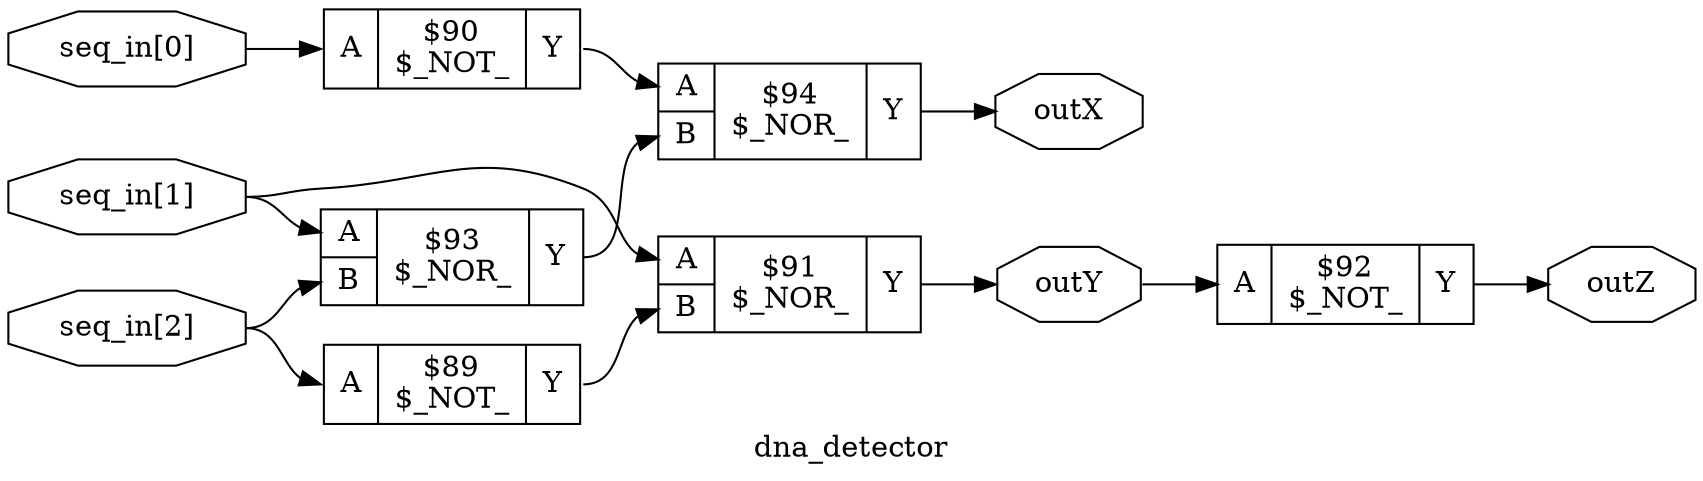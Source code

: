 digraph "dna_detector" {
label="dna_detector";
rankdir="LR";
remincross=true;
n4 [ shape=octagon, label="outX", color="black", fontcolor="black"];
n5 [ shape=octagon, label="outY", color="black", fontcolor="black"];
n6 [ shape=octagon, label="outZ", color="black", fontcolor="black"];
n7 [ shape=octagon, label="seq_in[0]", color="black", fontcolor="black"];
n8 [ shape=octagon, label="seq_in[1]", color="black", fontcolor="black"];
n9 [ shape=octagon, label="seq_in[2]", color="black", fontcolor="black"];
c12 [ shape=record, label="{{<p10> A}|$89\n$_NOT_|{<p11> Y}}",  ];
c13 [ shape=record, label="{{<p10> A}|$90\n$_NOT_|{<p11> Y}}",  ];
c15 [ shape=record, label="{{<p10> A|<p14> B}|$91\n$_NOR_|{<p11> Y}}",  ];
c16 [ shape=record, label="{{<p10> A}|$92\n$_NOT_|{<p11> Y}}",  ];
c17 [ shape=record, label="{{<p10> A|<p14> B}|$93\n$_NOR_|{<p11> Y}}",  ];
c18 [ shape=record, label="{{<p10> A|<p14> B}|$94\n$_NOR_|{<p11> Y}}",  ];
c17:p11:e -> c18:p14:w [color="black", fontcolor="black", label=""];
c12:p11:e -> c15:p14:w [color="black", fontcolor="black", label=""];
c13:p11:e -> c18:p10:w [color="black", fontcolor="black", label=""];
c18:p11:e -> n4:w [color="black", fontcolor="black", label=""];
c15:p11:e -> n5:w [color="black", fontcolor="black", label=""];
n5:e -> c16:p10:w [color="black", fontcolor="black", label=""];
c16:p11:e -> n6:w [color="black", fontcolor="black", label=""];
n7:e -> c13:p10:w [color="black", fontcolor="black", label=""];
n8:e -> c15:p10:w [color="black", fontcolor="black", label=""];
n8:e -> c17:p10:w [color="black", fontcolor="black", label=""];
n9:e -> c12:p10:w [color="black", fontcolor="black", label=""];
n9:e -> c17:p14:w [color="black", fontcolor="black", label=""];
}
